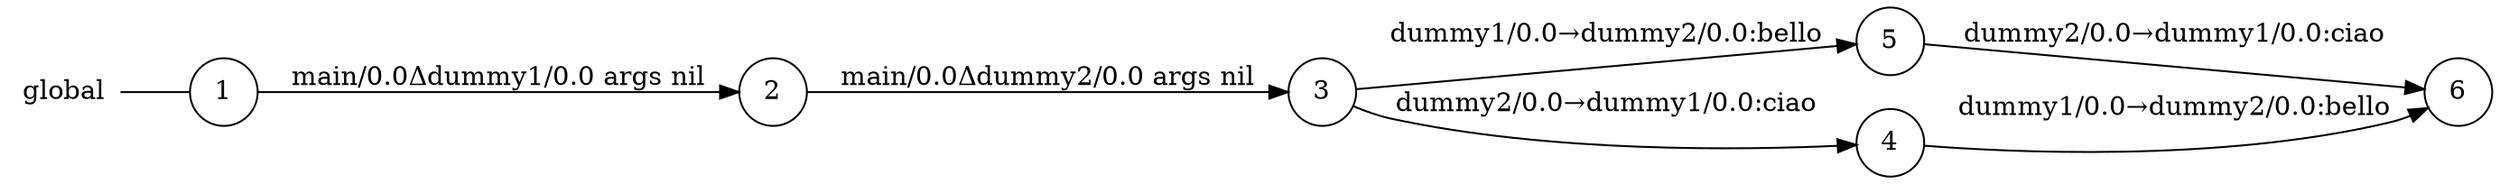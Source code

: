 digraph global {
	rankdir="LR";
	n_0 [label="global", shape="plaintext"];
	n_1 [id="5", shape=circle, label="5"];
	n_2 [id="6", shape=circle, label="6"];
	n_3 [id="1", shape=circle, label="1"];
	n_0 -> n_3 [arrowhead=none];
	n_4 [id="2", shape=circle, label="2"];
	n_5 [id="4", shape=circle, label="4"];
	n_6 [id="3", shape=circle, label="3"];

	n_4 -> n_6 [id="[$e|1]", label="main/0.0Δdummy2/0.0 args nil"];
	n_1 -> n_2 [id="[$e|5]", label="dummy2/0.0→dummy1/0.0:ciao"];
	n_6 -> n_5 [id="[$e|2]", label="dummy2/0.0→dummy1/0.0:ciao"];
	n_6 -> n_1 [id="[$e|3]", label="dummy1/0.0→dummy2/0.0:bello"];
	n_3 -> n_4 [id="[$e|0]", label="main/0.0Δdummy1/0.0 args nil"];
	n_5 -> n_2 [id="[$e|4]", label="dummy1/0.0→dummy2/0.0:bello"];
}
